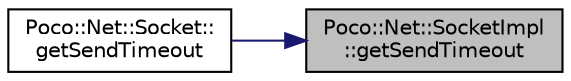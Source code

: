 digraph "Poco::Net::SocketImpl::getSendTimeout"
{
 // LATEX_PDF_SIZE
  edge [fontname="Helvetica",fontsize="10",labelfontname="Helvetica",labelfontsize="10"];
  node [fontname="Helvetica",fontsize="10",shape=record];
  rankdir="RL";
  Node1 [label="Poco::Net::SocketImpl\l::getSendTimeout",height=0.2,width=0.4,color="black", fillcolor="grey75", style="filled", fontcolor="black",tooltip="Sets the send timeout for the socket."];
  Node1 -> Node2 [dir="back",color="midnightblue",fontsize="10",style="solid",fontname="Helvetica"];
  Node2 [label="Poco::Net::Socket::\lgetSendTimeout",height=0.2,width=0.4,color="black", fillcolor="white", style="filled",URL="$classPoco_1_1Net_1_1Socket.html#ae1d0b997da5324b52e1cdd7e2d884811",tooltip="Sets the send timeout for the socket."];
}
